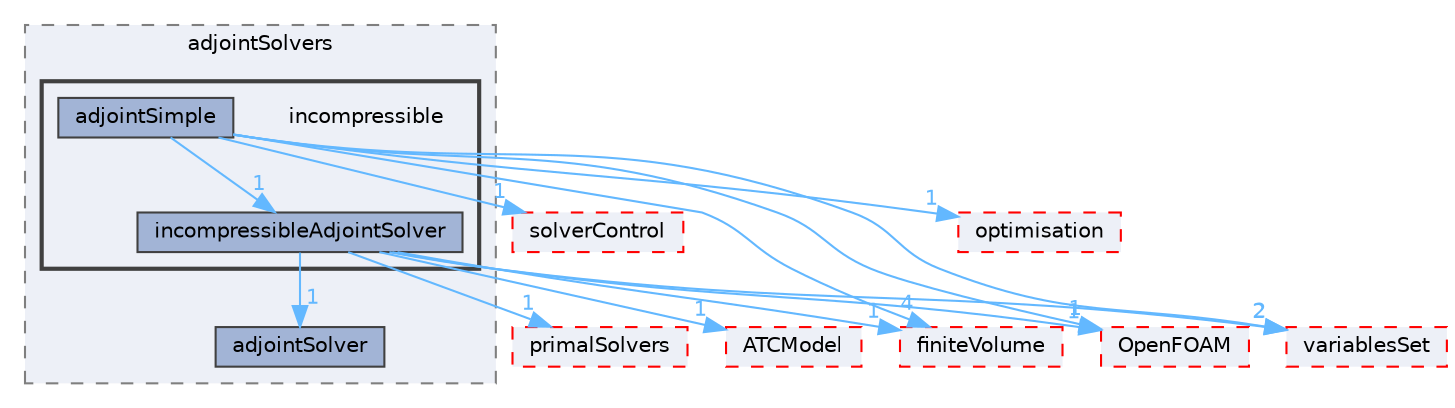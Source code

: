 digraph "src/optimisation/adjointOptimisation/adjoint/solvers/adjointSolvers/incompressible"
{
 // LATEX_PDF_SIZE
  bgcolor="transparent";
  edge [fontname=Helvetica,fontsize=10,labelfontname=Helvetica,labelfontsize=10];
  node [fontname=Helvetica,fontsize=10,shape=box,height=0.2,width=0.4];
  compound=true
  subgraph clusterdir_e795448d0a5c64e27ea31dc3355a03a6 {
    graph [ bgcolor="#edf0f7", pencolor="grey50", label="adjointSolvers", fontname=Helvetica,fontsize=10 style="filled,dashed", URL="dir_e795448d0a5c64e27ea31dc3355a03a6.html",tooltip=""]
  dir_5493408f4bfc7f66e9c40b29dec9c55a [label="adjointSolver", fillcolor="#a2b4d6", color="grey25", style="filled", URL="dir_5493408f4bfc7f66e9c40b29dec9c55a.html",tooltip=""];
  subgraph clusterdir_b49ff25875ce6c05d657e090e4369d3d {
    graph [ bgcolor="#edf0f7", pencolor="grey25", label="", fontname=Helvetica,fontsize=10 style="filled,bold", URL="dir_b49ff25875ce6c05d657e090e4369d3d.html",tooltip=""]
    dir_b49ff25875ce6c05d657e090e4369d3d [shape=plaintext, label="incompressible"];
  dir_457081c026da7d1e44adcd48d7c6463a [label="adjointSimple", fillcolor="#a2b4d6", color="grey25", style="filled", URL="dir_457081c026da7d1e44adcd48d7c6463a.html",tooltip=""];
  dir_f082481859eebd31d0a7c3f9d3d27e24 [label="incompressibleAdjointSolver", fillcolor="#a2b4d6", color="grey25", style="filled", URL="dir_f082481859eebd31d0a7c3f9d3d27e24.html",tooltip=""];
  }
  }
  dir_195a59111b2a8c42961aaea2cfc6eba5 [label="variablesSet", fillcolor="#edf0f7", color="red", style="filled,dashed", URL="dir_195a59111b2a8c42961aaea2cfc6eba5.html",tooltip=""];
  dir_4c08a66c3363b1709c4529c1c6cd2d18 [label="optimisation", fillcolor="#edf0f7", color="red", style="filled,dashed", URL="dir_4c08a66c3363b1709c4529c1c6cd2d18.html",tooltip=""];
  dir_54e2bdabc2921f49c73b33c8cf47c961 [label="solverControl", fillcolor="#edf0f7", color="red", style="filled,dashed", URL="dir_54e2bdabc2921f49c73b33c8cf47c961.html",tooltip=""];
  dir_9bd15774b555cf7259a6fa18f99fe99b [label="finiteVolume", fillcolor="#edf0f7", color="red", style="filled,dashed", URL="dir_9bd15774b555cf7259a6fa18f99fe99b.html",tooltip=""];
  dir_c5473ff19b20e6ec4dfe5c310b3778a8 [label="OpenFOAM", fillcolor="#edf0f7", color="red", style="filled,dashed", URL="dir_c5473ff19b20e6ec4dfe5c310b3778a8.html",tooltip=""];
  dir_35080156185aa14840755a50bbfcd980 [label="primalSolvers", fillcolor="#edf0f7", color="red", style="filled,dashed", URL="dir_35080156185aa14840755a50bbfcd980.html",tooltip=""];
  dir_6019e2ba756911614deb7d1618097af1 [label="ATCModel", fillcolor="#edf0f7", color="red", style="filled,dashed", URL="dir_6019e2ba756911614deb7d1618097af1.html",tooltip=""];
  dir_457081c026da7d1e44adcd48d7c6463a->dir_195a59111b2a8c42961aaea2cfc6eba5 [headlabel="2", labeldistance=1.5 headhref="dir_000063_004256.html" href="dir_000063_004256.html" color="steelblue1" fontcolor="steelblue1"];
  dir_457081c026da7d1e44adcd48d7c6463a->dir_4c08a66c3363b1709c4529c1c6cd2d18 [headlabel="1", labeldistance=1.5 headhref="dir_000063_002701.html" href="dir_000063_002701.html" color="steelblue1" fontcolor="steelblue1"];
  dir_457081c026da7d1e44adcd48d7c6463a->dir_54e2bdabc2921f49c73b33c8cf47c961 [headlabel="1", labeldistance=1.5 headhref="dir_000063_003650.html" href="dir_000063_003650.html" color="steelblue1" fontcolor="steelblue1"];
  dir_457081c026da7d1e44adcd48d7c6463a->dir_9bd15774b555cf7259a6fa18f99fe99b [headlabel="4", labeldistance=1.5 headhref="dir_000063_001387.html" href="dir_000063_001387.html" color="steelblue1" fontcolor="steelblue1"];
  dir_457081c026da7d1e44adcd48d7c6463a->dir_c5473ff19b20e6ec4dfe5c310b3778a8 [headlabel="1", labeldistance=1.5 headhref="dir_000063_002695.html" href="dir_000063_002695.html" color="steelblue1" fontcolor="steelblue1"];
  dir_457081c026da7d1e44adcd48d7c6463a->dir_f082481859eebd31d0a7c3f9d3d27e24 [headlabel="1", labeldistance=1.5 headhref="dir_000063_001825.html" href="dir_000063_001825.html" color="steelblue1" fontcolor="steelblue1"];
  dir_f082481859eebd31d0a7c3f9d3d27e24->dir_195a59111b2a8c42961aaea2cfc6eba5 [headlabel="2", labeldistance=1.5 headhref="dir_001825_004256.html" href="dir_001825_004256.html" color="steelblue1" fontcolor="steelblue1"];
  dir_f082481859eebd31d0a7c3f9d3d27e24->dir_35080156185aa14840755a50bbfcd980 [headlabel="1", labeldistance=1.5 headhref="dir_001825_003060.html" href="dir_001825_003060.html" color="steelblue1" fontcolor="steelblue1"];
  dir_f082481859eebd31d0a7c3f9d3d27e24->dir_5493408f4bfc7f66e9c40b29dec9c55a [headlabel="1", labeldistance=1.5 headhref="dir_001825_000064.html" href="dir_001825_000064.html" color="steelblue1" fontcolor="steelblue1"];
  dir_f082481859eebd31d0a7c3f9d3d27e24->dir_6019e2ba756911614deb7d1618097af1 [headlabel="1", labeldistance=1.5 headhref="dir_001825_000135.html" href="dir_001825_000135.html" color="steelblue1" fontcolor="steelblue1"];
  dir_f082481859eebd31d0a7c3f9d3d27e24->dir_9bd15774b555cf7259a6fa18f99fe99b [headlabel="1", labeldistance=1.5 headhref="dir_001825_001387.html" href="dir_001825_001387.html" color="steelblue1" fontcolor="steelblue1"];
  dir_f082481859eebd31d0a7c3f9d3d27e24->dir_c5473ff19b20e6ec4dfe5c310b3778a8 [headlabel="1", labeldistance=1.5 headhref="dir_001825_002695.html" href="dir_001825_002695.html" color="steelblue1" fontcolor="steelblue1"];
}
